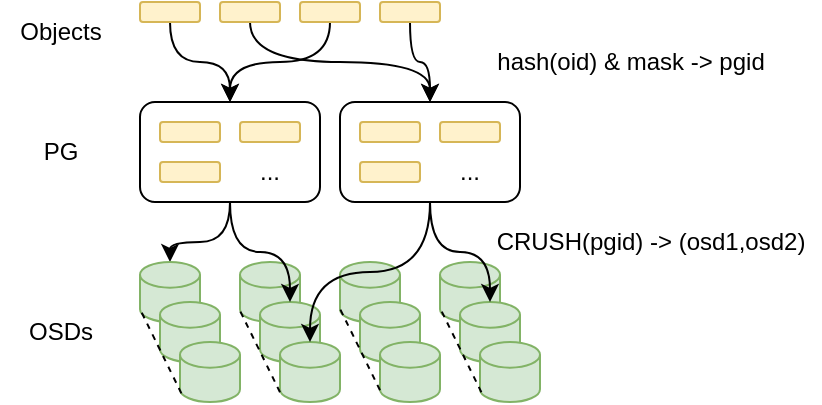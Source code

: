 <mxfile version="16.6.4" type="github">
  <diagram id="BCJporrSiJa8j6uguEra" name="Page-1">
    <mxGraphModel dx="569" dy="357" grid="0" gridSize="10" guides="1" tooltips="1" connect="1" arrows="1" fold="1" page="1" pageScale="1" pageWidth="827" pageHeight="1169" math="0" shadow="0">
      <root>
        <mxCell id="0" />
        <mxCell id="1" parent="0" />
        <mxCell id="OppInWcc9_fyUfMfsVdF-13" style="edgeStyle=orthogonalEdgeStyle;curved=1;rounded=0;orthogonalLoop=1;jettySize=auto;html=1;entryX=0.5;entryY=0;entryDx=0;entryDy=0;" edge="1" parent="1" source="OppInWcc9_fyUfMfsVdF-1" target="OppInWcc9_fyUfMfsVdF-6">
          <mxGeometry relative="1" as="geometry" />
        </mxCell>
        <mxCell id="OppInWcc9_fyUfMfsVdF-1" value="" style="rounded=1;whiteSpace=wrap;html=1;fillColor=#fff2cc;strokeColor=#d6b656;" vertex="1" parent="1">
          <mxGeometry x="120" y="70" width="30" height="10" as="geometry" />
        </mxCell>
        <mxCell id="OppInWcc9_fyUfMfsVdF-19" style="edgeStyle=orthogonalEdgeStyle;curved=1;rounded=0;orthogonalLoop=1;jettySize=auto;html=1;entryX=0.5;entryY=0;entryDx=0;entryDy=0;exitX=0.5;exitY=1;exitDx=0;exitDy=0;" edge="1" parent="1" source="OppInWcc9_fyUfMfsVdF-2" target="OppInWcc9_fyUfMfsVdF-14">
          <mxGeometry relative="1" as="geometry" />
        </mxCell>
        <mxCell id="OppInWcc9_fyUfMfsVdF-2" value="" style="rounded=1;whiteSpace=wrap;html=1;fillColor=#fff2cc;strokeColor=#d6b656;" vertex="1" parent="1">
          <mxGeometry x="160" y="70" width="30" height="10" as="geometry" />
        </mxCell>
        <mxCell id="OppInWcc9_fyUfMfsVdF-21" style="edgeStyle=orthogonalEdgeStyle;curved=1;rounded=0;orthogonalLoop=1;jettySize=auto;html=1;entryX=0.5;entryY=0;entryDx=0;entryDy=0;" edge="1" parent="1" source="OppInWcc9_fyUfMfsVdF-3" target="OppInWcc9_fyUfMfsVdF-6">
          <mxGeometry relative="1" as="geometry" />
        </mxCell>
        <mxCell id="OppInWcc9_fyUfMfsVdF-3" value="" style="rounded=1;whiteSpace=wrap;html=1;fillColor=#fff2cc;strokeColor=#d6b656;" vertex="1" parent="1">
          <mxGeometry x="200" y="70" width="30" height="10" as="geometry" />
        </mxCell>
        <mxCell id="OppInWcc9_fyUfMfsVdF-22" style="edgeStyle=orthogonalEdgeStyle;curved=1;rounded=0;orthogonalLoop=1;jettySize=auto;html=1;entryX=0.5;entryY=0;entryDx=0;entryDy=0;" edge="1" parent="1" source="OppInWcc9_fyUfMfsVdF-4" target="OppInWcc9_fyUfMfsVdF-14">
          <mxGeometry relative="1" as="geometry" />
        </mxCell>
        <mxCell id="OppInWcc9_fyUfMfsVdF-4" value="" style="rounded=1;whiteSpace=wrap;html=1;fillColor=#fff2cc;strokeColor=#d6b656;" vertex="1" parent="1">
          <mxGeometry x="240" y="70" width="30" height="10" as="geometry" />
        </mxCell>
        <mxCell id="OppInWcc9_fyUfMfsVdF-5" value="Objects" style="text;html=1;align=center;verticalAlign=middle;resizable=0;points=[];autosize=1;strokeColor=none;fillColor=none;" vertex="1" parent="1">
          <mxGeometry x="50" y="75" width="60" height="20" as="geometry" />
        </mxCell>
        <mxCell id="OppInWcc9_fyUfMfsVdF-43" style="edgeStyle=orthogonalEdgeStyle;curved=1;rounded=0;orthogonalLoop=1;jettySize=auto;html=1;" edge="1" parent="1" source="OppInWcc9_fyUfMfsVdF-6" target="OppInWcc9_fyUfMfsVdF-27">
          <mxGeometry relative="1" as="geometry" />
        </mxCell>
        <mxCell id="OppInWcc9_fyUfMfsVdF-6" value="" style="rounded=1;whiteSpace=wrap;html=1;" vertex="1" parent="1">
          <mxGeometry x="120" y="120" width="90" height="50" as="geometry" />
        </mxCell>
        <mxCell id="OppInWcc9_fyUfMfsVdF-8" value="" style="rounded=1;whiteSpace=wrap;html=1;fillColor=#fff2cc;strokeColor=#d6b656;" vertex="1" parent="1">
          <mxGeometry x="130" y="130" width="30" height="10" as="geometry" />
        </mxCell>
        <mxCell id="OppInWcc9_fyUfMfsVdF-9" value="" style="rounded=1;whiteSpace=wrap;html=1;fillColor=#fff2cc;strokeColor=#d6b656;" vertex="1" parent="1">
          <mxGeometry x="170" y="130" width="30" height="10" as="geometry" />
        </mxCell>
        <mxCell id="OppInWcc9_fyUfMfsVdF-10" value="" style="rounded=1;whiteSpace=wrap;html=1;fillColor=#fff2cc;strokeColor=#d6b656;" vertex="1" parent="1">
          <mxGeometry x="130" y="150" width="30" height="10" as="geometry" />
        </mxCell>
        <mxCell id="OppInWcc9_fyUfMfsVdF-12" value="..." style="rounded=1;whiteSpace=wrap;html=1;strokeColor=none;" vertex="1" parent="1">
          <mxGeometry x="170" y="150" width="30" height="10" as="geometry" />
        </mxCell>
        <mxCell id="OppInWcc9_fyUfMfsVdF-14" value="" style="rounded=1;whiteSpace=wrap;html=1;" vertex="1" parent="1">
          <mxGeometry x="220" y="120" width="90" height="50" as="geometry" />
        </mxCell>
        <mxCell id="OppInWcc9_fyUfMfsVdF-15" value="" style="rounded=1;whiteSpace=wrap;html=1;fillColor=#fff2cc;strokeColor=#d6b656;" vertex="1" parent="1">
          <mxGeometry x="230" y="130" width="30" height="10" as="geometry" />
        </mxCell>
        <mxCell id="OppInWcc9_fyUfMfsVdF-16" value="" style="rounded=1;whiteSpace=wrap;html=1;fillColor=#fff2cc;strokeColor=#d6b656;" vertex="1" parent="1">
          <mxGeometry x="270" y="130" width="30" height="10" as="geometry" />
        </mxCell>
        <mxCell id="OppInWcc9_fyUfMfsVdF-17" value="" style="rounded=1;whiteSpace=wrap;html=1;fillColor=#fff2cc;strokeColor=#d6b656;" vertex="1" parent="1">
          <mxGeometry x="230" y="150" width="30" height="10" as="geometry" />
        </mxCell>
        <mxCell id="OppInWcc9_fyUfMfsVdF-18" value="..." style="rounded=1;whiteSpace=wrap;html=1;strokeColor=none;" vertex="1" parent="1">
          <mxGeometry x="270" y="150" width="30" height="10" as="geometry" />
        </mxCell>
        <mxCell id="OppInWcc9_fyUfMfsVdF-23" value="PG" style="text;html=1;align=center;verticalAlign=middle;resizable=0;points=[];autosize=1;strokeColor=none;fillColor=none;" vertex="1" parent="1">
          <mxGeometry x="65" y="135" width="30" height="20" as="geometry" />
        </mxCell>
        <mxCell id="OppInWcc9_fyUfMfsVdF-27" value="" style="shape=cylinder3;whiteSpace=wrap;html=1;boundedLbl=1;backgroundOutline=1;size=6.429;fillColor=#d5e8d4;strokeColor=#82b366;" vertex="1" parent="1">
          <mxGeometry x="120" y="200" width="30" height="30" as="geometry" />
        </mxCell>
        <mxCell id="OppInWcc9_fyUfMfsVdF-28" value="" style="shape=cylinder3;whiteSpace=wrap;html=1;boundedLbl=1;backgroundOutline=1;size=6.429;fillColor=#d5e8d4;strokeColor=#82b366;" vertex="1" parent="1">
          <mxGeometry x="170" y="200" width="30" height="30" as="geometry" />
        </mxCell>
        <mxCell id="OppInWcc9_fyUfMfsVdF-29" value="" style="shape=cylinder3;whiteSpace=wrap;html=1;boundedLbl=1;backgroundOutline=1;size=6.429;fillColor=#d5e8d4;strokeColor=#82b366;" vertex="1" parent="1">
          <mxGeometry x="130" y="220" width="30" height="30" as="geometry" />
        </mxCell>
        <mxCell id="OppInWcc9_fyUfMfsVdF-30" value="" style="shape=cylinder3;whiteSpace=wrap;html=1;boundedLbl=1;backgroundOutline=1;size=6.429;fillColor=#d5e8d4;strokeColor=#82b366;" vertex="1" parent="1">
          <mxGeometry x="180" y="220" width="30" height="30" as="geometry" />
        </mxCell>
        <mxCell id="OppInWcc9_fyUfMfsVdF-31" value="" style="shape=cylinder3;whiteSpace=wrap;html=1;boundedLbl=1;backgroundOutline=1;size=6.429;fillColor=#d5e8d4;strokeColor=#82b366;" vertex="1" parent="1">
          <mxGeometry x="140" y="240" width="30" height="30" as="geometry" />
        </mxCell>
        <mxCell id="OppInWcc9_fyUfMfsVdF-32" value="" style="shape=cylinder3;whiteSpace=wrap;html=1;boundedLbl=1;backgroundOutline=1;size=6.429;fillColor=#d5e8d4;strokeColor=#82b366;" vertex="1" parent="1">
          <mxGeometry x="190" y="240" width="30" height="30" as="geometry" />
        </mxCell>
        <mxCell id="OppInWcc9_fyUfMfsVdF-37" value="" style="shape=cylinder3;whiteSpace=wrap;html=1;boundedLbl=1;backgroundOutline=1;size=6.429;fillColor=#d5e8d4;strokeColor=#82b366;" vertex="1" parent="1">
          <mxGeometry x="220" y="200" width="30" height="30" as="geometry" />
        </mxCell>
        <mxCell id="OppInWcc9_fyUfMfsVdF-38" value="" style="shape=cylinder3;whiteSpace=wrap;html=1;boundedLbl=1;backgroundOutline=1;size=6.429;fillColor=#d5e8d4;strokeColor=#82b366;" vertex="1" parent="1">
          <mxGeometry x="230" y="220" width="30" height="30" as="geometry" />
        </mxCell>
        <mxCell id="OppInWcc9_fyUfMfsVdF-39" value="" style="shape=cylinder3;whiteSpace=wrap;html=1;boundedLbl=1;backgroundOutline=1;size=6.429;fillColor=#d5e8d4;strokeColor=#82b366;" vertex="1" parent="1">
          <mxGeometry x="240" y="240" width="30" height="30" as="geometry" />
        </mxCell>
        <mxCell id="OppInWcc9_fyUfMfsVdF-40" value="" style="shape=cylinder3;whiteSpace=wrap;html=1;boundedLbl=1;backgroundOutline=1;size=6.429;fillColor=#d5e8d4;strokeColor=#82b366;" vertex="1" parent="1">
          <mxGeometry x="270" y="200" width="30" height="30" as="geometry" />
        </mxCell>
        <mxCell id="OppInWcc9_fyUfMfsVdF-41" value="" style="shape=cylinder3;whiteSpace=wrap;html=1;boundedLbl=1;backgroundOutline=1;size=6.429;fillColor=#d5e8d4;strokeColor=#82b366;" vertex="1" parent="1">
          <mxGeometry x="280" y="220" width="30" height="30" as="geometry" />
        </mxCell>
        <mxCell id="OppInWcc9_fyUfMfsVdF-42" value="" style="shape=cylinder3;whiteSpace=wrap;html=1;boundedLbl=1;backgroundOutline=1;size=6.429;fillColor=#d5e8d4;strokeColor=#82b366;" vertex="1" parent="1">
          <mxGeometry x="290" y="240" width="30" height="30" as="geometry" />
        </mxCell>
        <mxCell id="OppInWcc9_fyUfMfsVdF-44" style="edgeStyle=orthogonalEdgeStyle;curved=1;rounded=0;orthogonalLoop=1;jettySize=auto;html=1;" edge="1" parent="1" source="OppInWcc9_fyUfMfsVdF-6" target="OppInWcc9_fyUfMfsVdF-30">
          <mxGeometry relative="1" as="geometry" />
        </mxCell>
        <mxCell id="OppInWcc9_fyUfMfsVdF-45" style="edgeStyle=orthogonalEdgeStyle;curved=1;rounded=0;orthogonalLoop=1;jettySize=auto;html=1;" edge="1" parent="1" source="OppInWcc9_fyUfMfsVdF-14" target="OppInWcc9_fyUfMfsVdF-32">
          <mxGeometry relative="1" as="geometry" />
        </mxCell>
        <mxCell id="OppInWcc9_fyUfMfsVdF-46" style="edgeStyle=orthogonalEdgeStyle;curved=1;rounded=0;orthogonalLoop=1;jettySize=auto;html=1;" edge="1" parent="1" source="OppInWcc9_fyUfMfsVdF-14" target="OppInWcc9_fyUfMfsVdF-41">
          <mxGeometry relative="1" as="geometry" />
        </mxCell>
        <mxCell id="OppInWcc9_fyUfMfsVdF-47" value="OSDs" style="text;html=1;align=center;verticalAlign=middle;resizable=0;points=[];autosize=1;strokeColor=none;fillColor=none;" vertex="1" parent="1">
          <mxGeometry x="55" y="225" width="50" height="20" as="geometry" />
        </mxCell>
        <mxCell id="OppInWcc9_fyUfMfsVdF-48" value="hash(oid) &amp;amp; mask -&amp;gt; pgid" style="text;html=1;align=center;verticalAlign=middle;resizable=0;points=[];autosize=1;strokeColor=none;fillColor=none;" vertex="1" parent="1">
          <mxGeometry x="290" y="90" width="150" height="20" as="geometry" />
        </mxCell>
        <mxCell id="OppInWcc9_fyUfMfsVdF-49" value="CRUSH(pgid) -&amp;gt; (osd1,osd2)" style="text;html=1;align=center;verticalAlign=middle;resizable=0;points=[];autosize=1;strokeColor=none;fillColor=none;" vertex="1" parent="1">
          <mxGeometry x="290" y="180" width="170" height="20" as="geometry" />
        </mxCell>
        <mxCell id="OppInWcc9_fyUfMfsVdF-50" value="" style="endArrow=none;dashed=1;html=1;rounded=0;curved=1;entryX=0;entryY=1;entryDx=0;entryDy=-6.429;entryPerimeter=0;exitX=0.023;exitY=0.856;exitDx=0;exitDy=0;exitPerimeter=0;" edge="1" parent="1" source="OppInWcc9_fyUfMfsVdF-31" target="OppInWcc9_fyUfMfsVdF-27">
          <mxGeometry width="50" height="50" relative="1" as="geometry">
            <mxPoint x="140" y="266" as="sourcePoint" />
            <mxPoint x="152" y="240" as="targetPoint" />
          </mxGeometry>
        </mxCell>
        <mxCell id="OppInWcc9_fyUfMfsVdF-51" value="" style="endArrow=none;dashed=1;html=1;rounded=0;curved=1;entryX=0;entryY=1;entryDx=0;entryDy=-6.429;entryPerimeter=0;exitX=0.023;exitY=0.856;exitDx=0;exitDy=0;exitPerimeter=0;" edge="1" parent="1">
          <mxGeometry width="50" height="50" relative="1" as="geometry">
            <mxPoint x="190" y="265.11" as="sourcePoint" />
            <mxPoint x="169.31" y="223.001" as="targetPoint" />
          </mxGeometry>
        </mxCell>
        <mxCell id="OppInWcc9_fyUfMfsVdF-52" value="" style="endArrow=none;dashed=1;html=1;rounded=0;curved=1;entryX=0;entryY=1;entryDx=0;entryDy=-6.429;entryPerimeter=0;exitX=0.023;exitY=0.856;exitDx=0;exitDy=0;exitPerimeter=0;" edge="1" parent="1">
          <mxGeometry width="50" height="50" relative="1" as="geometry">
            <mxPoint x="240" y="264.11" as="sourcePoint" />
            <mxPoint x="219.31" y="222.001" as="targetPoint" />
          </mxGeometry>
        </mxCell>
        <mxCell id="OppInWcc9_fyUfMfsVdF-53" value="" style="endArrow=none;dashed=1;html=1;rounded=0;curved=1;entryX=0;entryY=1;entryDx=0;entryDy=-6.429;entryPerimeter=0;exitX=0.023;exitY=0.856;exitDx=0;exitDy=0;exitPerimeter=0;" edge="1" parent="1">
          <mxGeometry width="50" height="50" relative="1" as="geometry">
            <mxPoint x="290.69" y="265.11" as="sourcePoint" />
            <mxPoint x="270" y="223.001" as="targetPoint" />
          </mxGeometry>
        </mxCell>
      </root>
    </mxGraphModel>
  </diagram>
</mxfile>
